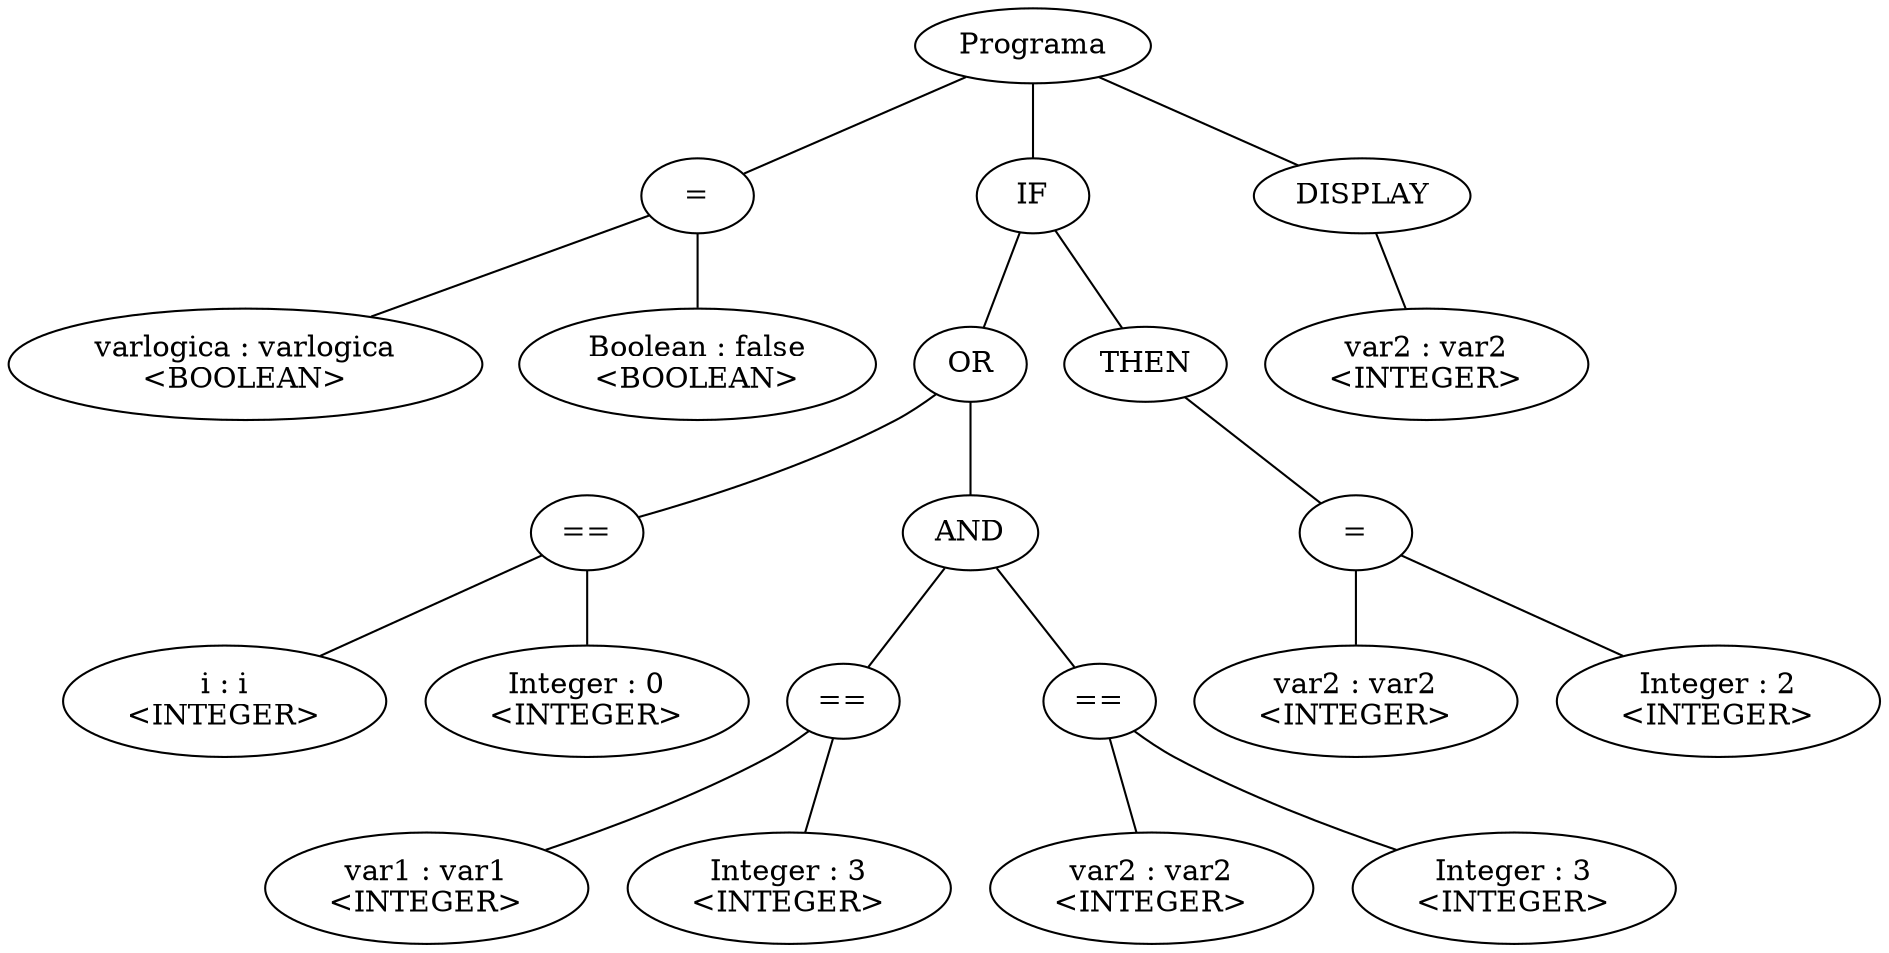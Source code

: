 graph G {nodo_72714197[label="Programa"]
nodo_1340597973[label="="]
nodo_72714197--nodo_1340597973
nodo_222971267[label="varlogica : varlogica\n<BOOLEAN>"]
nodo_1340597973--nodo_222971267
nodo_621351120[label="Boolean : false\n<BOOLEAN>"]
nodo_1340597973--nodo_621351120
nodo_1812686715[label="IF"]
nodo_72714197--nodo_1812686715
nodo_480961889[label="OR"]
nodo_1812686715--nodo_480961889
nodo_1125371178[label="=="]
nodo_480961889--nodo_1125371178
nodo_779213320[label="i : i\n<INTEGER>"]
nodo_1125371178--nodo_779213320
nodo_435568642[label="Integer : 0\n<INTEGER>"]
nodo_1125371178--nodo_435568642
nodo_1388064688[label="AND"]
nodo_480961889--nodo_1388064688
nodo_253481552[label="=="]
nodo_1388064688--nodo_253481552
nodo_798681121[label="var1 : var1\n<INTEGER>"]
nodo_253481552--nodo_798681121
nodo_80169856[label="Integer : 3\n<INTEGER>"]
nodo_253481552--nodo_80169856
nodo_926233863[label="=="]
nodo_1388064688--nodo_926233863
nodo_1718483171[label="var2 : var2\n<INTEGER>"]
nodo_926233863--nodo_1718483171
nodo_508481519[label="Integer : 3\n<INTEGER>"]
nodo_926233863--nodo_508481519
nodo_1055430890[label="="]
nodo_482547779--nodo_1055430890
nodo_927716660[label="var2 : var2\n<INTEGER>"]
nodo_1055430890--nodo_927716660
nodo_1603425669[label="Integer : 2\n<INTEGER>"]
nodo_1055430890--nodo_1603425669
nodo_1812686715--nodo_482547779
nodo_482547779[label="THEN"]
nodo_669394686[label="DISPLAY"]
nodo_72714197--nodo_669394686
nodo_1572066592[label="var2 : var2\n<INTEGER>"]
nodo_669394686--nodo_1572066592
}
